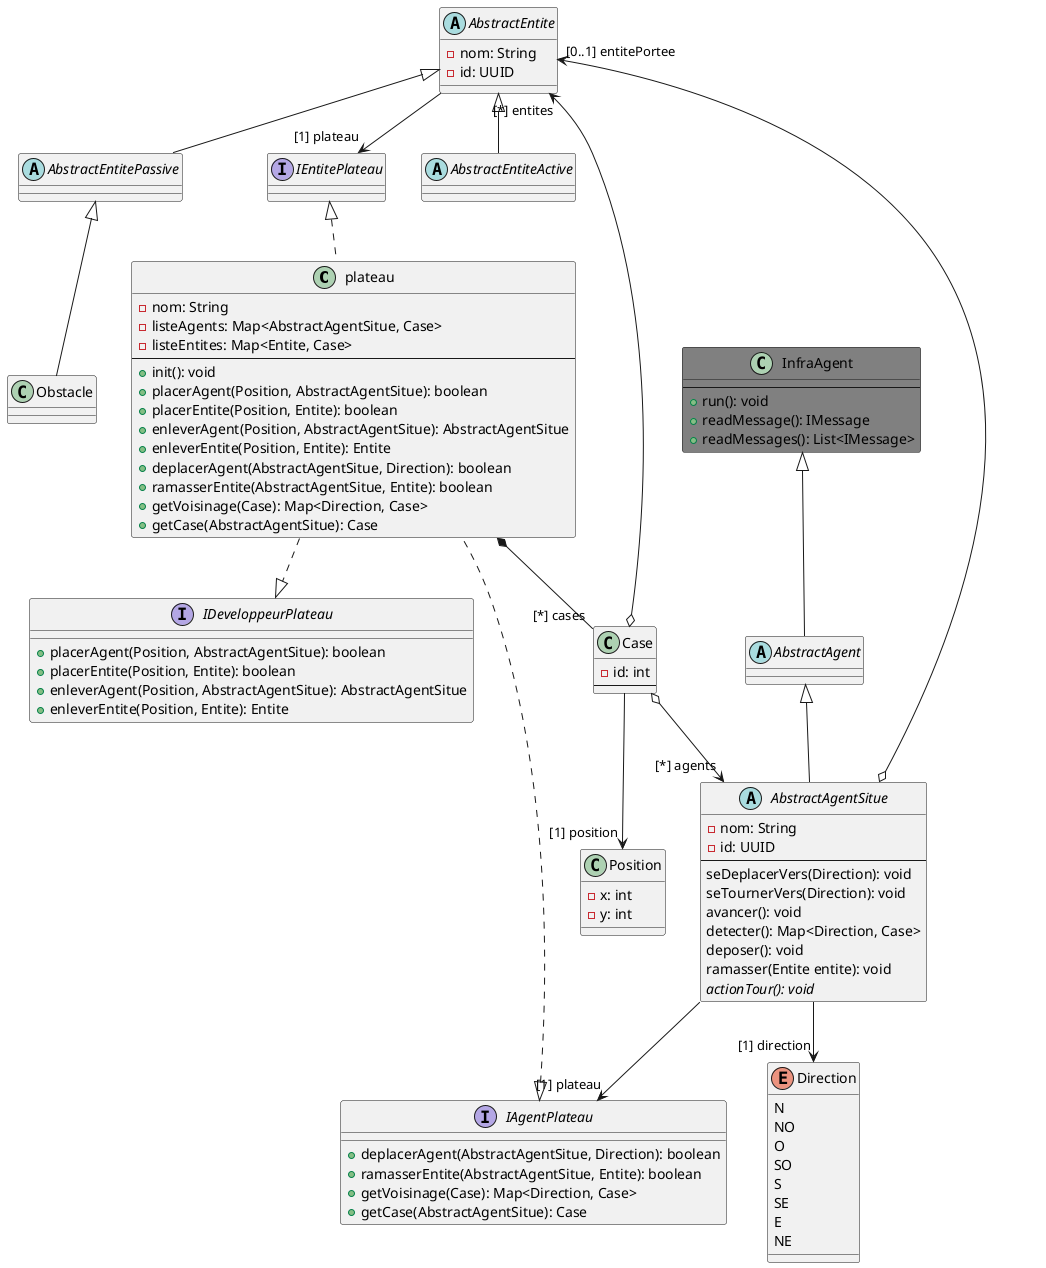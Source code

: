 @startuml "core"
class plateau {
    -nom: String
    -listeAgents: Map<AbstractAgentSitue, Case>
    -listeEntites: Map<Entite, Case>
    --
    +init(): void
    +placerAgent(Position, AbstractAgentSitue): boolean
    +placerEntite(Position, Entite): boolean
    +enleverAgent(Position, AbstractAgentSitue): AbstractAgentSitue
    +enleverEntite(Position, Entite): Entite
    +deplacerAgent(AbstractAgentSitue, Direction): boolean
    +ramasserEntite(AbstractAgentSitue, Entite): boolean
    +getVoisinage(Case): Map<Direction, Case>
    +getCase(AbstractAgentSitue): Case
}
interface IAgentPlateau {
    +deplacerAgent(AbstractAgentSitue, Direction): boolean
    +ramasserEntite(AbstractAgentSitue, Entite): boolean
    +getVoisinage(Case): Map<Direction, Case>
    +getCase(AbstractAgentSitue): Case
}
interface IEntitePlateau {
    
}
interface IDeveloppeurPlateau {
    +placerAgent(Position, AbstractAgentSitue): boolean
    +placerEntite(Position, Entite): boolean
    +enleverAgent(Position, AbstractAgentSitue): AbstractAgentSitue
    +enleverEntite(Position, Entite): Entite
}
class Case {
    -id: int
    --
}
class Position {
    -x: int
    -y: int
}
class InfraAgent #grey {
    --
    +run(): void
    +readMessage(): IMessage
    +readMessages(): List<IMessage>
}
abstract class AbstractAgent {

}
abstract class AbstractEntite {
    -nom: String
    -id: UUID
}
abstract class AbstractEntiteActive {

}
abstract class AbstractEntitePassive {

}
class Obstacle {

}
enum Direction {
    N
    NO
    O
    SO
    S
    SE
    E
    NE
}
abstract class AbstractAgentSitue {
    -nom: String
    -id: UUID
    '/!\ un id existe deja dans InfraAgentReference
    --
    seDeplacerVers(Direction): void
    seTournerVers(Direction): void
    avancer(): void
    detecter(): Map<Direction, Case>
    deposer(): void
    ramasser(Entite entite): void
    {abstract} actionTour(): void
}

AbstractEntiteActive -up-|> AbstractEntite
AbstractEntitePassive -up-|> AbstractEntite
Case o--> "[*] agents" AbstractAgentSitue
AbstractAgentSitue --> "[1] plateau" IAgentPlateau
AbstractAgentSitue o-> "[0..1] entitePortee" AbstractEntite
AbstractEntite --> "[1] plateau" IEntitePlateau
plateau *-- "[*] cases" Case
plateau .up.|> IAgentPlateau
plateau .up.|> IEntitePlateau
plateau ..|> IDeveloppeurPlateau
Case --> "[1] position" Position
Case o--> "[*] entites" AbstractEntite
AbstractAgentSitue --> "[1] direction" Direction
AbstractAgentSitue -up-|> AbstractAgent
AbstractAgent -up-|> InfraAgent
Obstacle -up-|> AbstractEntitePassive
@enduml
